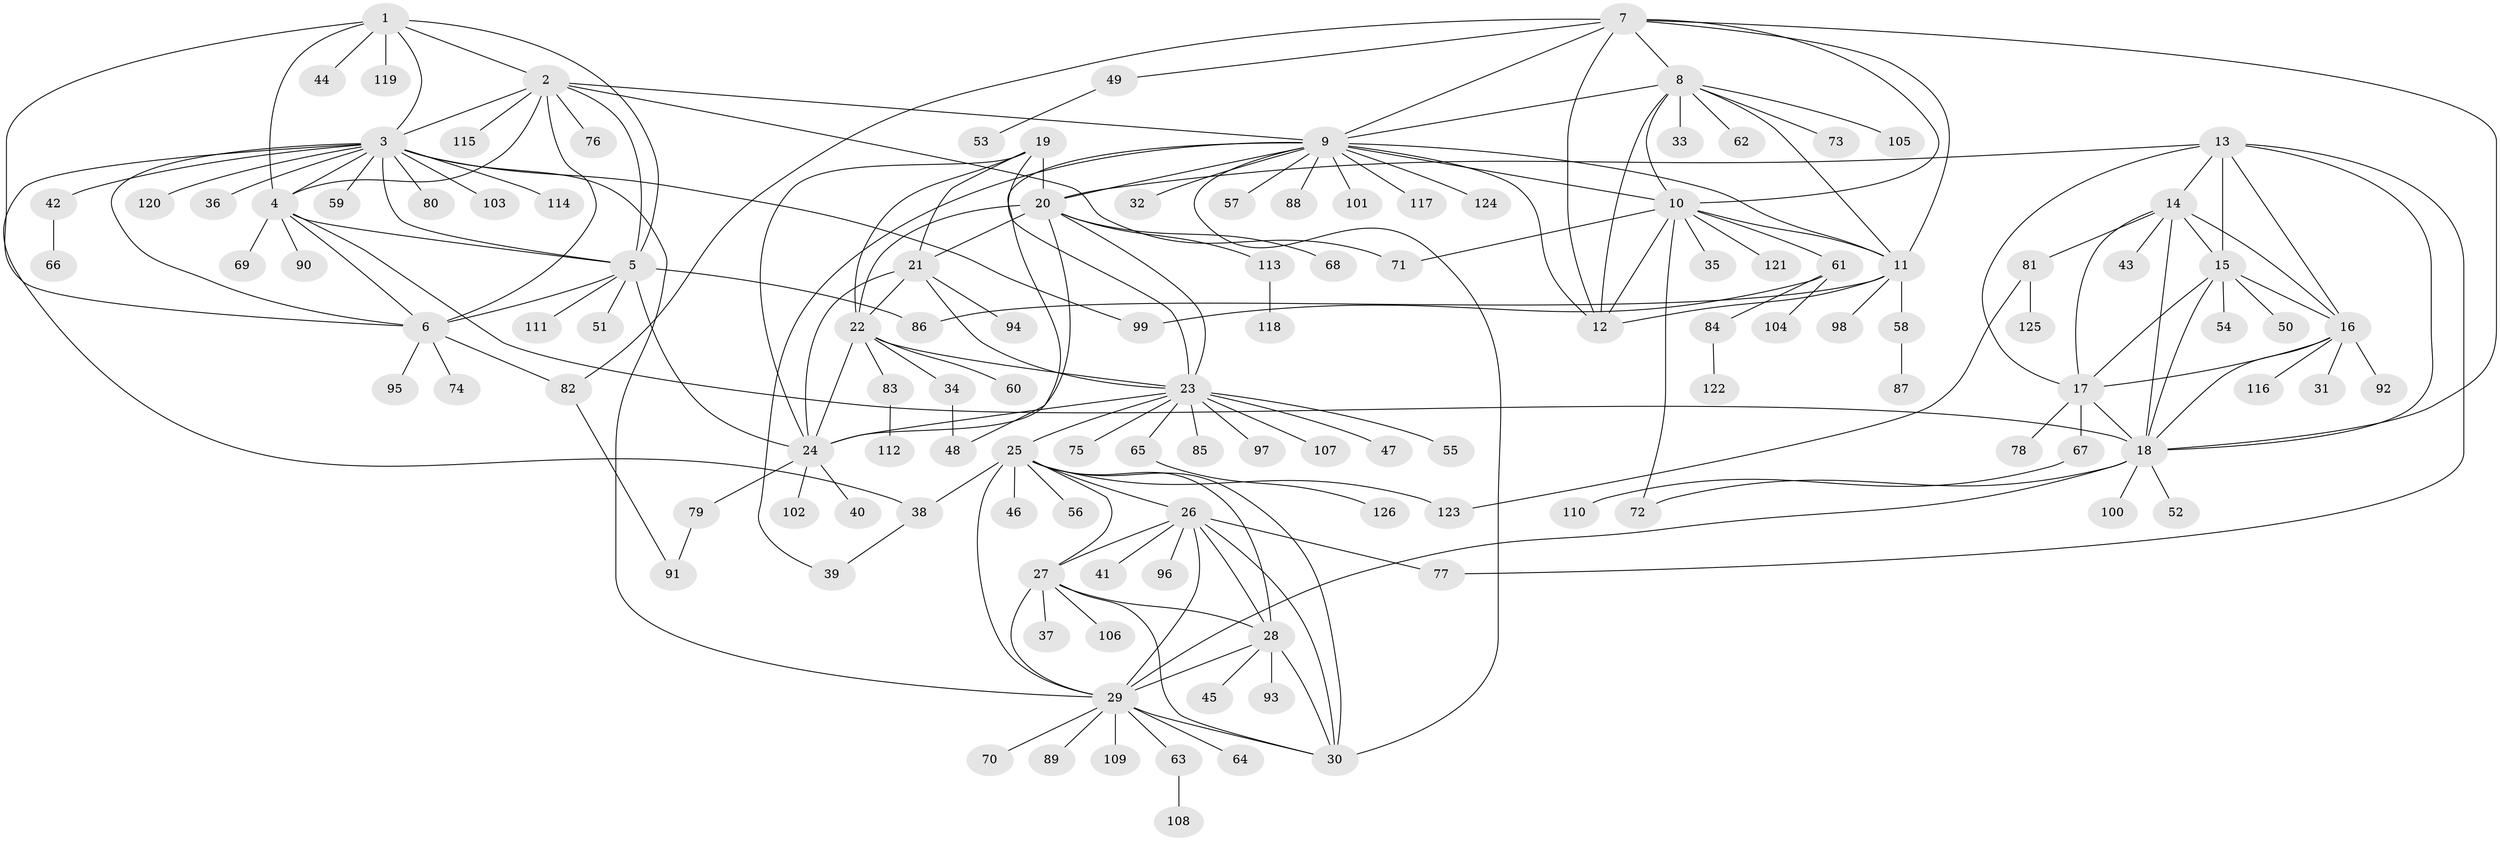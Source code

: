 // coarse degree distribution, {8: 0.05102040816326531, 11: 0.030612244897959183, 12: 0.01020408163265306, 6: 0.030612244897959183, 13: 0.01020408163265306, 14: 0.01020408163265306, 7: 0.02040816326530612, 4: 0.030612244897959183, 5: 0.01020408163265306, 9: 0.02040816326530612, 1: 0.6428571428571429, 2: 0.11224489795918367, 3: 0.02040816326530612}
// Generated by graph-tools (version 1.1) at 2025/24/03/03/25 07:24:18]
// undirected, 126 vertices, 192 edges
graph export_dot {
graph [start="1"]
  node [color=gray90,style=filled];
  1;
  2;
  3;
  4;
  5;
  6;
  7;
  8;
  9;
  10;
  11;
  12;
  13;
  14;
  15;
  16;
  17;
  18;
  19;
  20;
  21;
  22;
  23;
  24;
  25;
  26;
  27;
  28;
  29;
  30;
  31;
  32;
  33;
  34;
  35;
  36;
  37;
  38;
  39;
  40;
  41;
  42;
  43;
  44;
  45;
  46;
  47;
  48;
  49;
  50;
  51;
  52;
  53;
  54;
  55;
  56;
  57;
  58;
  59;
  60;
  61;
  62;
  63;
  64;
  65;
  66;
  67;
  68;
  69;
  70;
  71;
  72;
  73;
  74;
  75;
  76;
  77;
  78;
  79;
  80;
  81;
  82;
  83;
  84;
  85;
  86;
  87;
  88;
  89;
  90;
  91;
  92;
  93;
  94;
  95;
  96;
  97;
  98;
  99;
  100;
  101;
  102;
  103;
  104;
  105;
  106;
  107;
  108;
  109;
  110;
  111;
  112;
  113;
  114;
  115;
  116;
  117;
  118;
  119;
  120;
  121;
  122;
  123;
  124;
  125;
  126;
  1 -- 2;
  1 -- 3;
  1 -- 4;
  1 -- 5;
  1 -- 6;
  1 -- 44;
  1 -- 119;
  2 -- 3;
  2 -- 4;
  2 -- 5;
  2 -- 6;
  2 -- 9;
  2 -- 71;
  2 -- 76;
  2 -- 115;
  3 -- 4;
  3 -- 5;
  3 -- 6;
  3 -- 29;
  3 -- 36;
  3 -- 38;
  3 -- 42;
  3 -- 59;
  3 -- 80;
  3 -- 99;
  3 -- 103;
  3 -- 114;
  3 -- 120;
  4 -- 5;
  4 -- 6;
  4 -- 18;
  4 -- 69;
  4 -- 90;
  5 -- 6;
  5 -- 24;
  5 -- 51;
  5 -- 86;
  5 -- 111;
  6 -- 74;
  6 -- 82;
  6 -- 95;
  7 -- 8;
  7 -- 9;
  7 -- 10;
  7 -- 11;
  7 -- 12;
  7 -- 18;
  7 -- 49;
  7 -- 82;
  8 -- 9;
  8 -- 10;
  8 -- 11;
  8 -- 12;
  8 -- 33;
  8 -- 62;
  8 -- 73;
  8 -- 105;
  9 -- 10;
  9 -- 11;
  9 -- 12;
  9 -- 20;
  9 -- 30;
  9 -- 32;
  9 -- 39;
  9 -- 48;
  9 -- 57;
  9 -- 88;
  9 -- 101;
  9 -- 117;
  9 -- 124;
  10 -- 11;
  10 -- 12;
  10 -- 35;
  10 -- 61;
  10 -- 71;
  10 -- 72;
  10 -- 121;
  11 -- 12;
  11 -- 58;
  11 -- 86;
  11 -- 98;
  13 -- 14;
  13 -- 15;
  13 -- 16;
  13 -- 17;
  13 -- 18;
  13 -- 20;
  13 -- 77;
  14 -- 15;
  14 -- 16;
  14 -- 17;
  14 -- 18;
  14 -- 43;
  14 -- 81;
  15 -- 16;
  15 -- 17;
  15 -- 18;
  15 -- 50;
  15 -- 54;
  16 -- 17;
  16 -- 18;
  16 -- 31;
  16 -- 92;
  16 -- 116;
  17 -- 18;
  17 -- 67;
  17 -- 78;
  18 -- 29;
  18 -- 52;
  18 -- 72;
  18 -- 100;
  19 -- 20;
  19 -- 21;
  19 -- 22;
  19 -- 23;
  19 -- 24;
  20 -- 21;
  20 -- 22;
  20 -- 23;
  20 -- 24;
  20 -- 68;
  20 -- 113;
  21 -- 22;
  21 -- 23;
  21 -- 24;
  21 -- 94;
  22 -- 23;
  22 -- 24;
  22 -- 34;
  22 -- 60;
  22 -- 83;
  23 -- 24;
  23 -- 25;
  23 -- 47;
  23 -- 55;
  23 -- 65;
  23 -- 75;
  23 -- 85;
  23 -- 97;
  23 -- 107;
  24 -- 40;
  24 -- 79;
  24 -- 102;
  25 -- 26;
  25 -- 27;
  25 -- 28;
  25 -- 29;
  25 -- 30;
  25 -- 38;
  25 -- 46;
  25 -- 56;
  25 -- 123;
  26 -- 27;
  26 -- 28;
  26 -- 29;
  26 -- 30;
  26 -- 41;
  26 -- 77;
  26 -- 96;
  27 -- 28;
  27 -- 29;
  27 -- 30;
  27 -- 37;
  27 -- 106;
  28 -- 29;
  28 -- 30;
  28 -- 45;
  28 -- 93;
  29 -- 30;
  29 -- 63;
  29 -- 64;
  29 -- 70;
  29 -- 89;
  29 -- 109;
  34 -- 48;
  38 -- 39;
  42 -- 66;
  49 -- 53;
  58 -- 87;
  61 -- 84;
  61 -- 99;
  61 -- 104;
  63 -- 108;
  65 -- 126;
  67 -- 110;
  79 -- 91;
  81 -- 123;
  81 -- 125;
  82 -- 91;
  83 -- 112;
  84 -- 122;
  113 -- 118;
}
